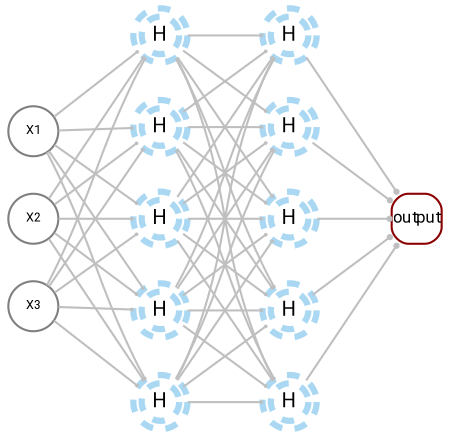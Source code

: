 digraph neural_network {
  bgcolor="transparent"
  rankdir=LR;
  node [shape=circle color=gray50 fontname="Roboto Condensed"];

  X1 [label="X1" fixedsize=True fontsize =6 width=.33];
  X2 [label="X2" fixedsize=True fontsize =6 width=.33];
  X3 [label="X3" fixedsize=True fontsize =6 width=.33];
  
  
  X1 -> hidden1, hidden2, hidden3, hidden4,hidden5 [arrowhead="dot" arrowsize=0.1 minlen=1 fontsize=7 color=gray75];
  X2 -> hidden1, hidden2, hidden3, hidden4,hidden5 [arrowhead="dot" arrowsize=0.1 minlen=1 fontsize=7 color=gray75];
  X3 -> hidden1, hidden2, hidden3, hidden4,hidden5 [arrowhead="dot" arrowsize=0.1 minlen=1 fontsize=7 color=gray75];


  hidden1 [label=H fixedsize=True fontsize =10 width=.25 color = "#56B4E980" shape=doublecircle style=dashed penwidth=3];
  hidden2 [label=H fixedsize=True fontsize =10 width=.25 color = "#56B4E980" shape=doublecircle style=dashed penwidth=3];
  hidden3 [label=H fixedsize=True fontsize =10 width=.25 color = "#56B4E980" shape=doublecircle style=dashed penwidth=3];
  hidden4 [label=H fixedsize=True fontsize =10 width=.25 color = "#56B4E980" shape=doublecircle style=dashed penwidth=3];
  hidden5 [label=H fixedsize=True fontsize =10 width=.25 color = "#56B4E980" shape=doublecircle style=dashed penwidth=3];
    
  hidden1, hidden2, hidden3, hidden4, hidden5 -> hidden1b, hidden2b, hidden3b, hidden4b, hidden5b [arrowhead="dot" arrowsize=0.1 minlen=1 fontsize=7 color=gray75];

  hidden1b [label=H fixedsize=True fontsize =10 width=.25 color = "#56B4E980" shape=doublecircle style=dashed penwidth=3];
  hidden2b [label=H fixedsize=True fontsize =10 width=.25 color = "#56B4E980" shape=doublecircle style=dashed penwidth=3];
  hidden3b [label=H fixedsize=True fontsize =10 width=.25 color = "#56B4E980" shape=doublecircle style=dashed penwidth=3];
  hidden4b [label=H fixedsize=True fontsize =10 width=.25 color = "#56B4E980" shape=doublecircle style=dashed penwidth=3];
  hidden5b [label=H fixedsize=True fontsize =10 width=.25 color = "#56B4E980" shape=doublecircle style=dashed penwidth=3];


  hidden1b, hidden2b, hidden3b, hidden4b, hidden5b -> output [arrowhead="dot" arrowsize=0.25 minlen=1 color=gray75];

  output [label="output" fixedsize=True fontsize =8 width=.33 color=darkred shape=square style=rounded];
}